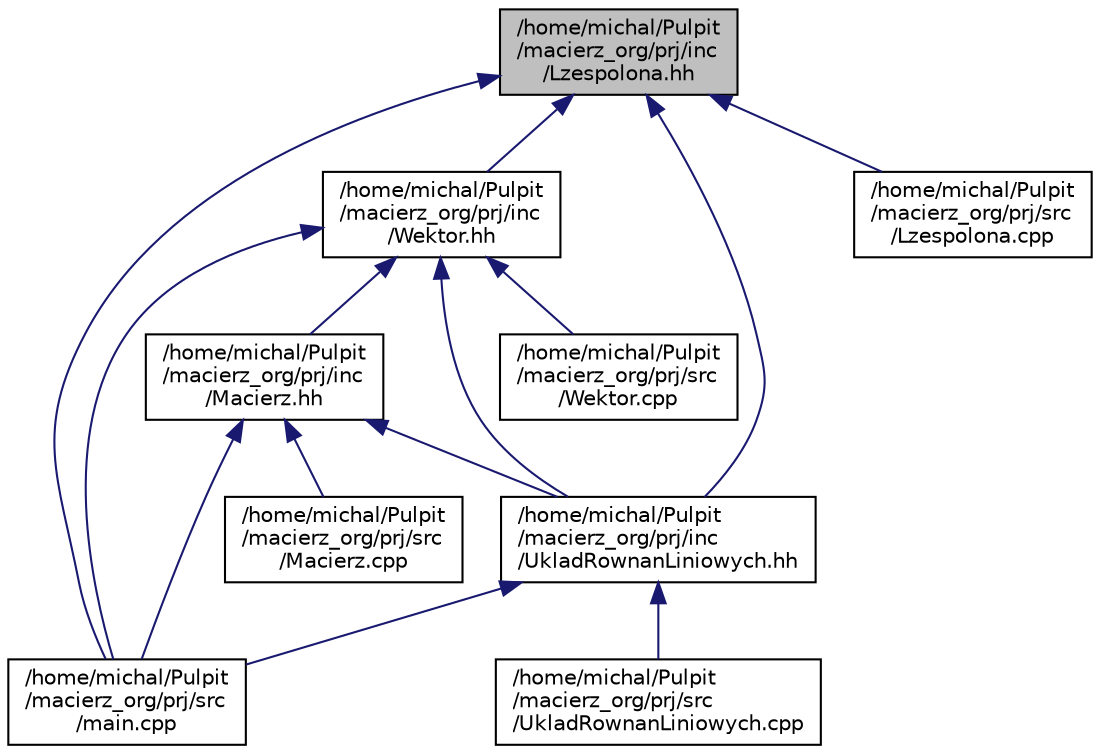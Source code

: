 digraph "/home/michal/Pulpit/macierz_org/prj/inc/Lzespolona.hh"
{
  edge [fontname="Helvetica",fontsize="10",labelfontname="Helvetica",labelfontsize="10"];
  node [fontname="Helvetica",fontsize="10",shape=record];
  Node1 [label="/home/michal/Pulpit\l/macierz_org/prj/inc\l/Lzespolona.hh",height=0.2,width=0.4,color="black", fillcolor="grey75", style="filled" fontcolor="black"];
  Node1 -> Node2 [dir="back",color="midnightblue",fontsize="10",style="solid",fontname="Helvetica"];
  Node2 [label="/home/michal/Pulpit\l/macierz_org/prj/inc\l/Wektor.hh",height=0.2,width=0.4,color="black", fillcolor="white", style="filled",URL="$_wektor_8hh.html"];
  Node2 -> Node3 [dir="back",color="midnightblue",fontsize="10",style="solid",fontname="Helvetica"];
  Node3 [label="/home/michal/Pulpit\l/macierz_org/prj/inc\l/Macierz.hh",height=0.2,width=0.4,color="black", fillcolor="white", style="filled",URL="$_macierz_8hh.html"];
  Node3 -> Node4 [dir="back",color="midnightblue",fontsize="10",style="solid",fontname="Helvetica"];
  Node4 [label="/home/michal/Pulpit\l/macierz_org/prj/inc\l/UkladRownanLiniowych.hh",height=0.2,width=0.4,color="black", fillcolor="white", style="filled",URL="$_uklad_rownan_liniowych_8hh.html"];
  Node4 -> Node5 [dir="back",color="midnightblue",fontsize="10",style="solid",fontname="Helvetica"];
  Node5 [label="/home/michal/Pulpit\l/macierz_org/prj/src\l/main.cpp",height=0.2,width=0.4,color="black", fillcolor="white", style="filled",URL="$main_8cpp.html"];
  Node4 -> Node6 [dir="back",color="midnightblue",fontsize="10",style="solid",fontname="Helvetica"];
  Node6 [label="/home/michal/Pulpit\l/macierz_org/prj/src\l/UkladRownanLiniowych.cpp",height=0.2,width=0.4,color="black", fillcolor="white", style="filled",URL="$_uklad_rownan_liniowych_8cpp.html"];
  Node3 -> Node7 [dir="back",color="midnightblue",fontsize="10",style="solid",fontname="Helvetica"];
  Node7 [label="/home/michal/Pulpit\l/macierz_org/prj/src\l/Macierz.cpp",height=0.2,width=0.4,color="black", fillcolor="white", style="filled",URL="$_macierz_8cpp.html"];
  Node3 -> Node5 [dir="back",color="midnightblue",fontsize="10",style="solid",fontname="Helvetica"];
  Node2 -> Node4 [dir="back",color="midnightblue",fontsize="10",style="solid",fontname="Helvetica"];
  Node2 -> Node5 [dir="back",color="midnightblue",fontsize="10",style="solid",fontname="Helvetica"];
  Node2 -> Node8 [dir="back",color="midnightblue",fontsize="10",style="solid",fontname="Helvetica"];
  Node8 [label="/home/michal/Pulpit\l/macierz_org/prj/src\l/Wektor.cpp",height=0.2,width=0.4,color="black", fillcolor="white", style="filled",URL="$_wektor_8cpp.html"];
  Node1 -> Node4 [dir="back",color="midnightblue",fontsize="10",style="solid",fontname="Helvetica"];
  Node1 -> Node9 [dir="back",color="midnightblue",fontsize="10",style="solid",fontname="Helvetica"];
  Node9 [label="/home/michal/Pulpit\l/macierz_org/prj/src\l/Lzespolona.cpp",height=0.2,width=0.4,color="black", fillcolor="white", style="filled",URL="$_lzespolona_8cpp.html"];
  Node1 -> Node5 [dir="back",color="midnightblue",fontsize="10",style="solid",fontname="Helvetica"];
}
